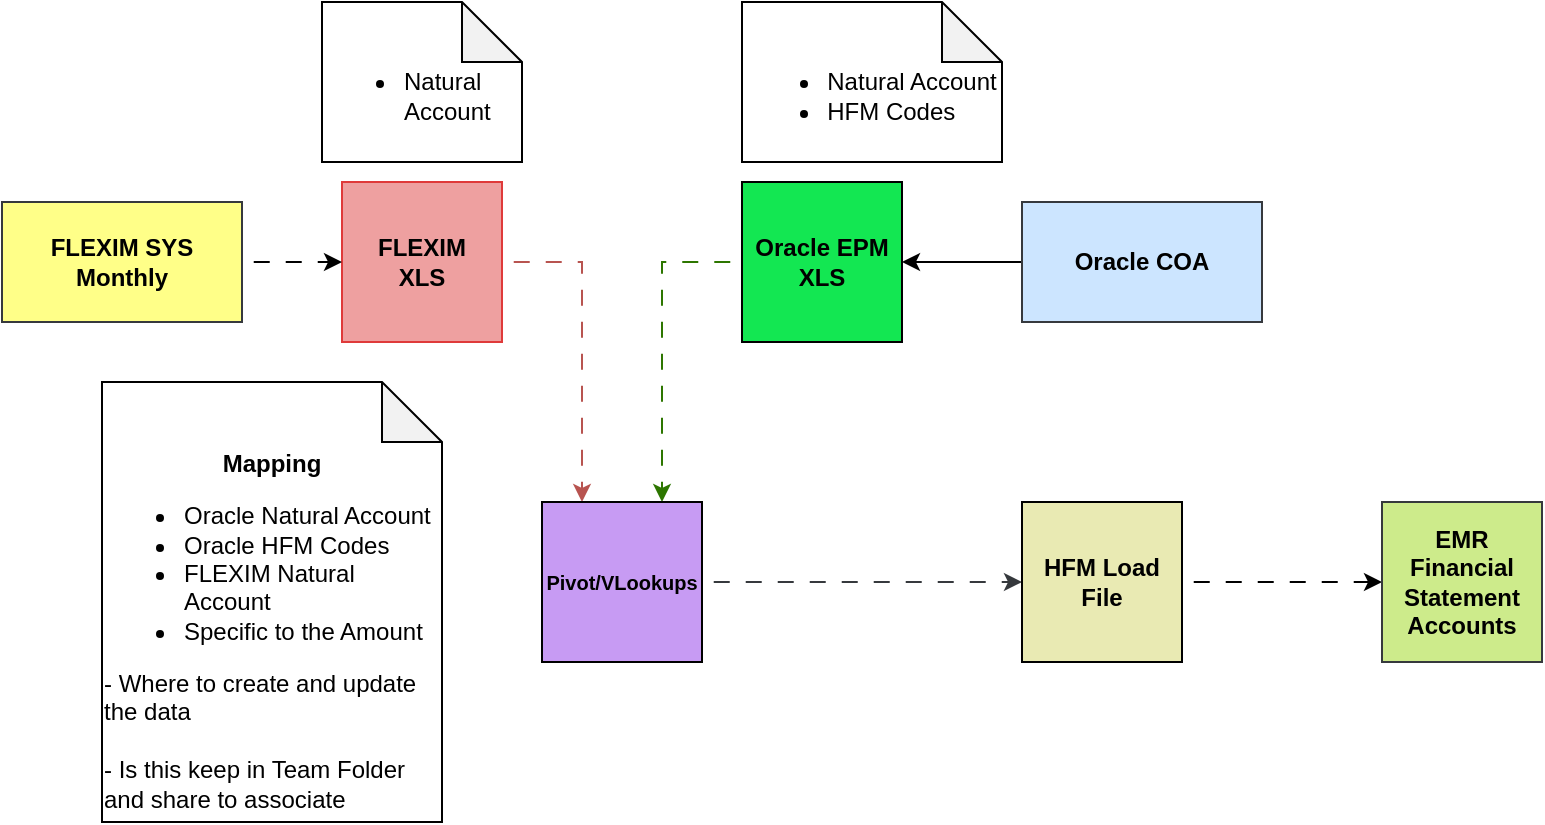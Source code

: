 <mxfile version="21.7.5" type="github">
  <diagram name="Page-1" id="F6TXrcp_lOG0oqvVlDIr">
    <mxGraphModel dx="1711" dy="1524" grid="1" gridSize="10" guides="1" tooltips="1" connect="1" arrows="1" fold="1" page="1" pageScale="1" pageWidth="850" pageHeight="1100" math="0" shadow="0">
      <root>
        <mxCell id="0" />
        <mxCell id="1" parent="0" />
        <mxCell id="ECs139m2cKoNgQv10tvU-7" style="edgeStyle=orthogonalEdgeStyle;rounded=0;orthogonalLoop=1;jettySize=auto;html=1;entryX=0.25;entryY=0;entryDx=0;entryDy=0;flowAnimation=1;fillColor=#f8cecc;strokeColor=#b85450;" edge="1" parent="1" source="ECs139m2cKoNgQv10tvU-1" target="ECs139m2cKoNgQv10tvU-3">
          <mxGeometry relative="1" as="geometry" />
        </mxCell>
        <mxCell id="ECs139m2cKoNgQv10tvU-1" value="FLEXIM&lt;br&gt;XLS" style="whiteSpace=wrap;html=1;aspect=fixed;fontStyle=1;strokeColor=#df3a3a;fillColor=#eea0a0;" vertex="1" parent="1">
          <mxGeometry x="80" y="80" width="80" height="80" as="geometry" />
        </mxCell>
        <mxCell id="ECs139m2cKoNgQv10tvU-6" style="edgeStyle=orthogonalEdgeStyle;rounded=0;orthogonalLoop=1;jettySize=auto;html=1;entryX=0.75;entryY=0;entryDx=0;entryDy=0;flowAnimation=1;fillColor=#60a917;strokeColor=#2D7600;" edge="1" parent="1" source="ECs139m2cKoNgQv10tvU-2" target="ECs139m2cKoNgQv10tvU-3">
          <mxGeometry relative="1" as="geometry" />
        </mxCell>
        <mxCell id="ECs139m2cKoNgQv10tvU-2" value="&lt;b&gt;Oracle EPM&lt;br&gt;XLS&lt;br&gt;&lt;/b&gt;" style="whiteSpace=wrap;html=1;aspect=fixed;fillColor=#13e752;" vertex="1" parent="1">
          <mxGeometry x="280" y="80" width="80" height="80" as="geometry" />
        </mxCell>
        <mxCell id="ECs139m2cKoNgQv10tvU-8" style="edgeStyle=orthogonalEdgeStyle;rounded=0;orthogonalLoop=1;jettySize=auto;html=1;entryX=0;entryY=0.5;entryDx=0;entryDy=0;flowAnimation=1;fillColor=#cdeb8b;strokeColor=#36393d;" edge="1" parent="1" source="ECs139m2cKoNgQv10tvU-3" target="ECs139m2cKoNgQv10tvU-4">
          <mxGeometry relative="1" as="geometry" />
        </mxCell>
        <mxCell id="ECs139m2cKoNgQv10tvU-3" value="&lt;font style=&quot;font-size: 10px;&quot;&gt;&lt;b&gt;Pivot/VLookups&lt;/b&gt;&lt;/font&gt;" style="whiteSpace=wrap;html=1;aspect=fixed;fillColor=#c79bf3;" vertex="1" parent="1">
          <mxGeometry x="180" y="240" width="80" height="80" as="geometry" />
        </mxCell>
        <mxCell id="ECs139m2cKoNgQv10tvU-22" style="edgeStyle=orthogonalEdgeStyle;rounded=0;orthogonalLoop=1;jettySize=auto;html=1;entryX=0;entryY=0.5;entryDx=0;entryDy=0;flowAnimation=1;" edge="1" parent="1" source="ECs139m2cKoNgQv10tvU-4" target="ECs139m2cKoNgQv10tvU-21">
          <mxGeometry relative="1" as="geometry" />
        </mxCell>
        <mxCell id="ECs139m2cKoNgQv10tvU-4" value="HFM Load File" style="whiteSpace=wrap;html=1;aspect=fixed;fontStyle=1;fillColor=#e9eab3;" vertex="1" parent="1">
          <mxGeometry x="420" y="240" width="80" height="80" as="geometry" />
        </mxCell>
        <mxCell id="ECs139m2cKoNgQv10tvU-10" value="&lt;br&gt;&lt;div style=&quot;&quot;&gt;&lt;ul&gt;&lt;li style=&quot;text-align: left;&quot;&gt;&lt;span style=&quot;background-color: initial;&quot;&gt;Natural Account&lt;/span&gt;&lt;/li&gt;&lt;/ul&gt;&lt;/div&gt;" style="shape=note;whiteSpace=wrap;html=1;backgroundOutline=1;darkOpacity=0.05;" vertex="1" parent="1">
          <mxGeometry x="70" y="-10" width="100" height="80" as="geometry" />
        </mxCell>
        <mxCell id="ECs139m2cKoNgQv10tvU-11" value="&lt;br&gt;&lt;div style=&quot;&quot;&gt;&lt;ul&gt;&lt;li style=&quot;text-align: left;&quot;&gt;&lt;span style=&quot;background-color: initial;&quot;&gt;Natural Account&lt;/span&gt;&lt;/li&gt;&lt;li style=&quot;text-align: left;&quot;&gt;&lt;span style=&quot;background-color: initial;&quot;&gt;HFM Codes&lt;/span&gt;&lt;/li&gt;&lt;/ul&gt;&lt;/div&gt;" style="shape=note;whiteSpace=wrap;html=1;backgroundOutline=1;darkOpacity=0.05;" vertex="1" parent="1">
          <mxGeometry x="280" y="-10" width="130" height="80" as="geometry" />
        </mxCell>
        <mxCell id="ECs139m2cKoNgQv10tvU-17" style="edgeStyle=orthogonalEdgeStyle;rounded=0;orthogonalLoop=1;jettySize=auto;html=1;entryX=1;entryY=0.5;entryDx=0;entryDy=0;flowAnimation=0;" edge="1" parent="1" source="ECs139m2cKoNgQv10tvU-16" target="ECs139m2cKoNgQv10tvU-2">
          <mxGeometry relative="1" as="geometry" />
        </mxCell>
        <mxCell id="ECs139m2cKoNgQv10tvU-16" value="Oracle COA" style="rounded=0;whiteSpace=wrap;html=1;fillColor=#cce5ff;strokeColor=#36393d;fontStyle=1" vertex="1" parent="1">
          <mxGeometry x="420" y="90" width="120" height="60" as="geometry" />
        </mxCell>
        <mxCell id="ECs139m2cKoNgQv10tvU-19" style="edgeStyle=orthogonalEdgeStyle;rounded=0;orthogonalLoop=1;jettySize=auto;html=1;entryX=0;entryY=0.5;entryDx=0;entryDy=0;flowAnimation=1;" edge="1" parent="1" source="ECs139m2cKoNgQv10tvU-18" target="ECs139m2cKoNgQv10tvU-1">
          <mxGeometry relative="1" as="geometry" />
        </mxCell>
        <mxCell id="ECs139m2cKoNgQv10tvU-18" value="FLEXIM SYS&lt;br&gt;Monthly" style="rounded=0;whiteSpace=wrap;html=1;fillColor=#ffff88;strokeColor=#36393d;fontStyle=1" vertex="1" parent="1">
          <mxGeometry x="-90" y="90" width="120" height="60" as="geometry" />
        </mxCell>
        <mxCell id="ECs139m2cKoNgQv10tvU-20" value="&lt;br&gt;&lt;br&gt;&lt;b&gt;Mapping&lt;/b&gt;&lt;br&gt;&lt;div style=&quot;&quot;&gt;&lt;ul&gt;&lt;li style=&quot;text-align: left;&quot;&gt;&lt;span style=&quot;background-color: initial;&quot;&gt;Oracle Natural Account&lt;/span&gt;&lt;/li&gt;&lt;li style=&quot;text-align: left;&quot;&gt;&lt;span style=&quot;background-color: initial;&quot;&gt;Oracle HFM Codes&lt;/span&gt;&lt;/li&gt;&lt;li style=&quot;text-align: left;&quot;&gt;&lt;span style=&quot;background-color: initial;&quot;&gt;FLEXIM Natural Account&lt;/span&gt;&lt;/li&gt;&lt;li style=&quot;text-align: left;&quot;&gt;&lt;span style=&quot;background-color: initial;&quot;&gt;Specific to the Amount&lt;/span&gt;&lt;/li&gt;&lt;/ul&gt;&lt;div style=&quot;text-align: left;&quot;&gt;- Where to create and update the data&lt;/div&gt;&lt;div style=&quot;text-align: left;&quot;&gt;&lt;br&gt;&lt;/div&gt;&lt;div style=&quot;text-align: left;&quot;&gt;- Is this keep in Team Folder and share to associate&lt;/div&gt;&lt;/div&gt;" style="shape=note;whiteSpace=wrap;html=1;backgroundOutline=1;darkOpacity=0.05;" vertex="1" parent="1">
          <mxGeometry x="-40" y="180" width="170" height="220" as="geometry" />
        </mxCell>
        <mxCell id="ECs139m2cKoNgQv10tvU-21" value="EMR Financial Statement Accounts" style="whiteSpace=wrap;html=1;aspect=fixed;fontStyle=1;fillColor=#cdeb8b;strokeColor=#36393d;" vertex="1" parent="1">
          <mxGeometry x="600" y="240" width="80" height="80" as="geometry" />
        </mxCell>
      </root>
    </mxGraphModel>
  </diagram>
</mxfile>

